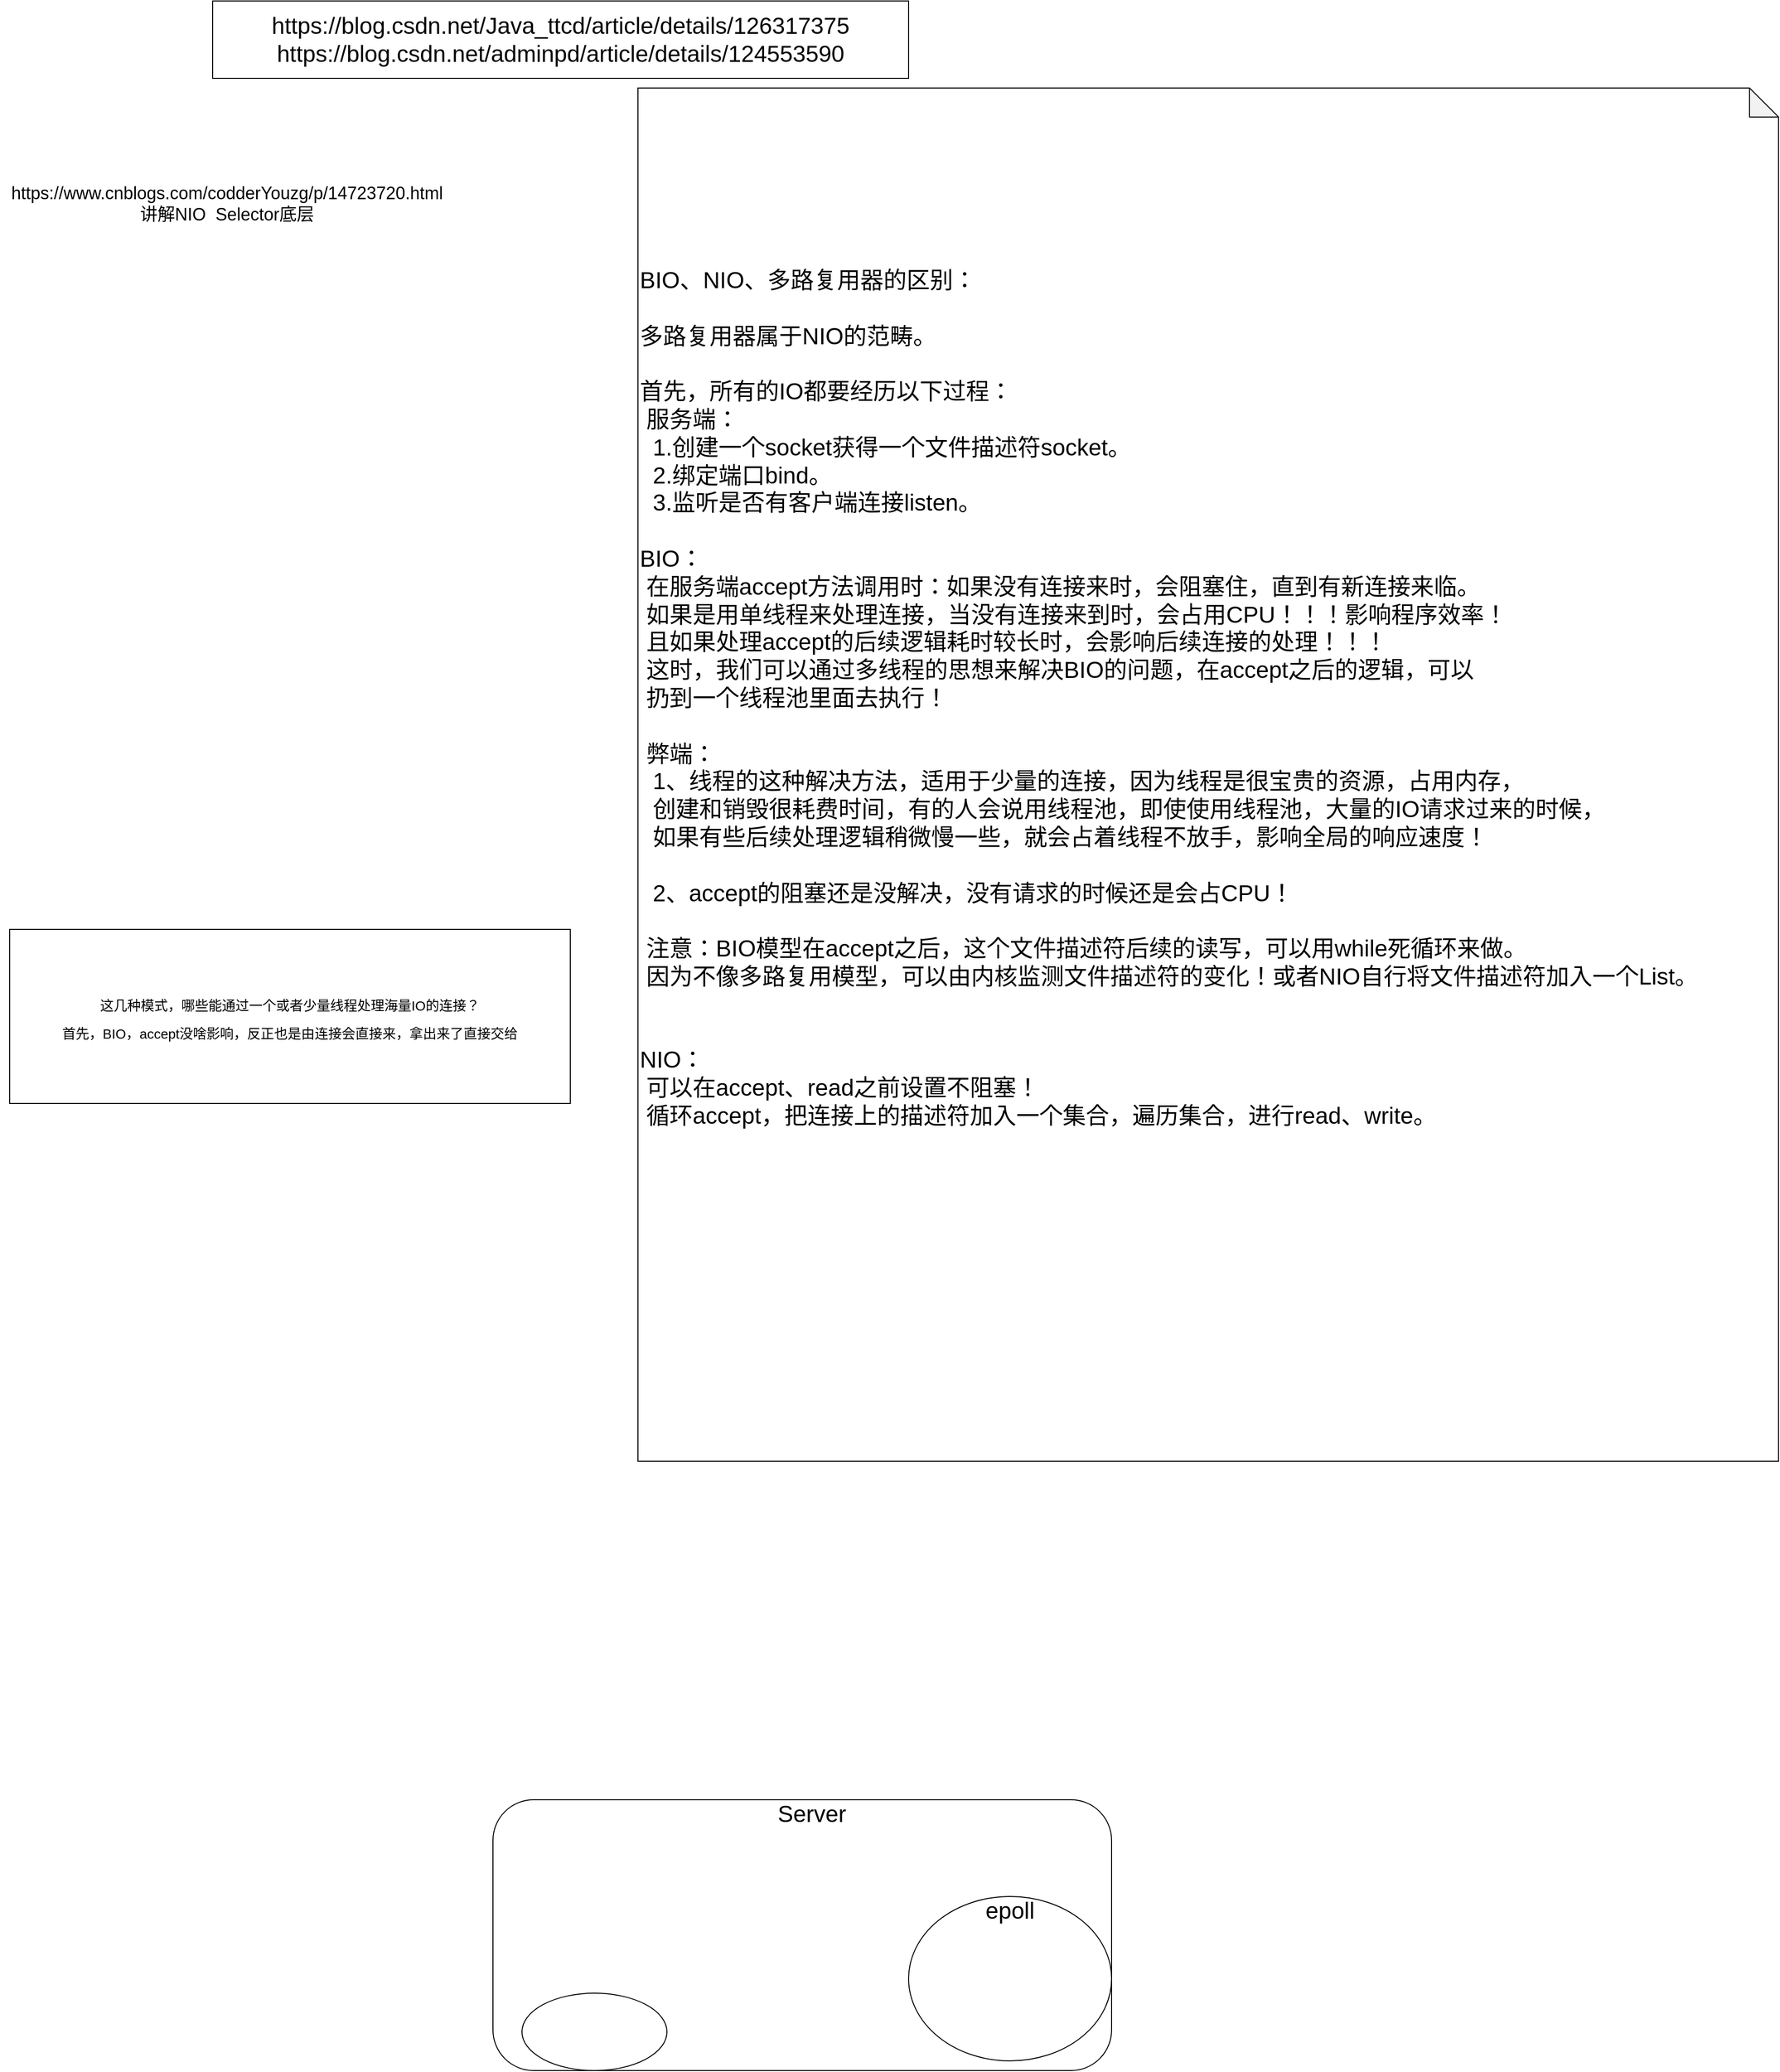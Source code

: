 <mxfile version="20.6.0" type="github">
  <diagram id="ho1o4B3E-l8eYltIAmrv" name="第 1 页">
    <mxGraphModel dx="1662" dy="706" grid="1" gridSize="10" guides="1" tooltips="1" connect="1" arrows="1" fold="1" page="1" pageScale="1" pageWidth="827" pageHeight="1169" math="0" shadow="0">
      <root>
        <mxCell id="0" />
        <mxCell id="1" parent="0" />
        <mxCell id="7geZkpw3Z43b3UevWiiN-1" value="&lt;div style=&quot;&quot;&gt;&lt;span style=&quot;font-size: 24px; background-color: initial;&quot;&gt;BIO、NIO、多路复用器的区别：&lt;/span&gt;&lt;/div&gt;&lt;div style=&quot;&quot;&gt;&lt;span style=&quot;font-size: 24px; background-color: initial;&quot;&gt;&lt;br&gt;&lt;/span&gt;&lt;/div&gt;&lt;div style=&quot;&quot;&gt;&lt;span style=&quot;font-size: 24px; background-color: initial;&quot;&gt;多路复用器属于NIO的范畴。&lt;/span&gt;&lt;/div&gt;&lt;div style=&quot;&quot;&gt;&lt;span style=&quot;font-size: 24px; background-color: initial;&quot;&gt;&lt;br&gt;&lt;/span&gt;&lt;/div&gt;&lt;div style=&quot;&quot;&gt;&lt;span style=&quot;font-size: 24px;&quot;&gt;首先，所有的IO都要经历以下过程：&lt;/span&gt;&lt;/div&gt;&lt;div style=&quot;&quot;&gt;&lt;span style=&quot;font-size: 24px;&quot;&gt;&lt;span style=&quot;white-space: pre;&quot;&gt; &lt;/span&gt;服务端：&lt;/span&gt;&lt;/div&gt;&lt;div style=&quot;&quot;&gt;&lt;span style=&quot;font-size: 24px;&quot;&gt;&lt;span style=&quot;white-space: pre;&quot;&gt; &lt;/span&gt;&lt;span style=&quot;white-space: pre;&quot;&gt; &lt;/span&gt;1.创建一个socket获得一个文件描述符socket。&lt;br&gt;&lt;/span&gt;&lt;/div&gt;&lt;div style=&quot;&quot;&gt;&lt;span style=&quot;font-size: 24px;&quot;&gt;&lt;span style=&quot;white-space: pre;&quot;&gt; &lt;/span&gt;&lt;span style=&quot;white-space: pre;&quot;&gt; &lt;/span&gt;2.绑定端口bind。&lt;br&gt;&lt;/span&gt;&lt;/div&gt;&lt;div style=&quot;&quot;&gt;&lt;span style=&quot;font-size: 24px;&quot;&gt;&lt;span style=&quot;white-space: pre;&quot;&gt; &lt;/span&gt;&lt;span style=&quot;white-space: pre;&quot;&gt; &lt;/span&gt;3.监听是否有客户端连接listen。&lt;br&gt;&lt;/span&gt;&lt;/div&gt;&lt;div style=&quot;&quot;&gt;&lt;span style=&quot;font-size: 24px;&quot;&gt;&lt;br&gt;&lt;/span&gt;&lt;/div&gt;&lt;div style=&quot;&quot;&gt;&lt;span style=&quot;font-size: 24px;&quot;&gt;BIO：&lt;/span&gt;&lt;/div&gt;&lt;div style=&quot;&quot;&gt;&lt;span style=&quot;font-size: 24px;&quot;&gt;&lt;span style=&quot;white-space: pre;&quot;&gt; &lt;/span&gt;在服务端accept方法调用时：如果没有连接来时，会阻塞住，直到有新连接来临。&lt;br&gt;&lt;/span&gt;&lt;/div&gt;&lt;div style=&quot;&quot;&gt;&lt;span style=&quot;font-size: 24px;&quot;&gt;&lt;span style=&quot;white-space: pre;&quot;&gt; &lt;/span&gt;如果是用单线程来处理连接，当没有连接来到时，会占用CPU！！！影响程序效率！&lt;br&gt;&lt;/span&gt;&lt;/div&gt;&lt;div style=&quot;&quot;&gt;&lt;span style=&quot;font-size: 24px;&quot;&gt;&lt;span style=&quot;white-space: pre;&quot;&gt; &lt;/span&gt;且如果处理accept的后续逻辑耗时较长时，会影响后续连接的处理！！！&lt;br&gt;&lt;/span&gt;&lt;/div&gt;&lt;div style=&quot;&quot;&gt;&lt;span style=&quot;font-size: 24px;&quot;&gt;&lt;span style=&quot;white-space: pre;&quot;&gt; &lt;/span&gt;这时，我们可以通过多线程的思想来解决BIO的问题，在accept之后的逻辑，可以&lt;br&gt;&lt;/span&gt;&lt;/div&gt;&lt;div style=&quot;&quot;&gt;&lt;span style=&quot;font-size: 24px;&quot;&gt;&lt;span style=&quot;white-space: pre;&quot;&gt; &lt;/span&gt;扔到一个线程池里面去执行！&lt;br&gt;&lt;/span&gt;&lt;/div&gt;&lt;div style=&quot;&quot;&gt;&lt;span style=&quot;font-size: 24px;&quot;&gt;&lt;br&gt;&lt;/span&gt;&lt;/div&gt;&lt;div style=&quot;&quot;&gt;&lt;span style=&quot;font-size: 24px;&quot;&gt;&lt;span style=&quot;white-space: pre;&quot;&gt; &lt;/span&gt;弊端：&lt;/span&gt;&lt;/div&gt;&lt;div style=&quot;&quot;&gt;&lt;span style=&quot;font-size: 24px;&quot;&gt;&lt;span style=&quot;white-space: pre;&quot;&gt; &lt;/span&gt;&lt;span style=&quot;white-space: pre;&quot;&gt; &lt;/span&gt;1、线程的这种解决方法，适用于少量的连接，因为线程是很宝贵的资源，占用内存，&lt;/span&gt;&lt;/div&gt;&lt;div style=&quot;&quot;&gt;&lt;span style=&quot;background-color: initial; font-size: 24px;&quot;&gt;&lt;span style=&quot;white-space: pre;&quot;&gt; &lt;/span&gt;&lt;span style=&quot;white-space: pre;&quot;&gt; &lt;/span&gt;创建和销毁很耗费时间，有的人会说用线程池，即使使用线程池，大量的IO请求过来的时候，&lt;/span&gt;&lt;/div&gt;&lt;div style=&quot;&quot;&gt;&lt;span style=&quot;background-color: initial; font-size: 24px;&quot;&gt;&lt;span style=&quot;white-space: pre;&quot;&gt; &lt;/span&gt;&lt;span style=&quot;white-space: pre;&quot;&gt; &lt;/span&gt;如果有些后续处理逻辑稍微慢一些，就会占着线程不放手，影响全局的响应速度！&lt;/span&gt;&lt;/div&gt;&lt;div style=&quot;&quot;&gt;&lt;span style=&quot;font-size: 24px; background-color: initial;&quot;&gt;&lt;br&gt;&lt;/span&gt;&lt;/div&gt;&lt;div style=&quot;&quot;&gt;&lt;span style=&quot;font-size: 24px; background-color: initial;&quot;&gt;&lt;span style=&quot;white-space: pre;&quot;&gt; &lt;/span&gt;&lt;span style=&quot;white-space: pre;&quot;&gt; &lt;/span&gt;2、accept的阻塞还是没解决，没有请求的时候还是会占CPU！&lt;/span&gt;&lt;/div&gt;&lt;div style=&quot;&quot;&gt;&lt;span style=&quot;font-size: 24px;&quot;&gt;&lt;br&gt;&lt;/span&gt;&lt;/div&gt;&lt;div style=&quot;&quot;&gt;&lt;span style=&quot;font-size: 24px;&quot;&gt;&lt;span style=&quot;white-space: pre;&quot;&gt; &lt;/span&gt;注意：BIO模型在accept之后，这个文件描述符后续的读写，可以用while死循环来做。&lt;br&gt;&lt;/span&gt;&lt;/div&gt;&lt;div style=&quot;&quot;&gt;&lt;span style=&quot;font-size: 24px;&quot;&gt;&lt;span style=&quot;white-space: pre;&quot;&gt; &lt;/span&gt;因为不像多路复用模型，可以由内核监测文件描述符的变化！或者NIO自行将文件描述符加入一个List。&lt;br&gt;&lt;/span&gt;&lt;/div&gt;&lt;div style=&quot;&quot;&gt;&lt;span style=&quot;font-size: 24px;&quot;&gt;&lt;br&gt;&lt;/span&gt;&lt;/div&gt;&lt;div style=&quot;&quot;&gt;&lt;span style=&quot;font-size: 24px;&quot;&gt;&lt;br&gt;&lt;/span&gt;&lt;/div&gt;&lt;div style=&quot;&quot;&gt;&lt;span style=&quot;font-size: 24px;&quot;&gt;NIO：&lt;/span&gt;&lt;/div&gt;&lt;div style=&quot;&quot;&gt;&lt;span style=&quot;font-size: 24px;&quot;&gt;&lt;span style=&quot;white-space: pre;&quot;&gt; &lt;/span&gt;可以在accept、read之前设置不阻塞！&lt;br&gt;&lt;/span&gt;&lt;/div&gt;&lt;div style=&quot;&quot;&gt;&lt;span style=&quot;font-size: 24px;&quot;&gt;&lt;span style=&quot;white-space: pre;&quot;&gt; &lt;/span&gt;循环accept，把连接上的描述符加入一个集合，遍历集合，进行read、write。&lt;br&gt;&lt;/span&gt;&lt;/div&gt;&lt;div style=&quot;&quot;&gt;&lt;span style=&quot;font-size: 24px;&quot;&gt;&lt;br&gt;&lt;/span&gt;&lt;/div&gt;&lt;div style=&quot;&quot;&gt;&lt;span style=&quot;font-size: 24px;&quot;&gt;&lt;span style=&quot;white-space: pre;&quot;&gt; &lt;/span&gt;&lt;br&gt;&lt;/span&gt;&lt;/div&gt;&lt;div style=&quot;&quot;&gt;&lt;span style=&quot;font-size: 24px;&quot;&gt;&lt;br&gt;&lt;/span&gt;&lt;/div&gt;&lt;div style=&quot;&quot;&gt;&lt;span style=&quot;font-size: 24px;&quot;&gt;&lt;span style=&quot;white-space: pre;&quot;&gt; &lt;/span&gt;&lt;br&gt;&lt;/span&gt;&lt;/div&gt;&lt;div style=&quot;&quot;&gt;&lt;span style=&quot;font-size: 24px;&quot;&gt;&lt;br&gt;&lt;/span&gt;&lt;/div&gt;&lt;div style=&quot;&quot;&gt;&lt;span style=&quot;white-space: pre;&quot;&gt; &lt;/span&gt;&lt;span style=&quot;white-space: pre;&quot;&gt; &lt;/span&gt;&lt;br&gt;&lt;/div&gt;" style="shape=note;whiteSpace=wrap;html=1;backgroundOutline=1;darkOpacity=0.05;align=left;" parent="1" vertex="1">
          <mxGeometry x="700" y="120" width="1180" height="1420" as="geometry" />
        </mxCell>
        <mxCell id="7geZkpw3Z43b3UevWiiN-2" value="https://blog.csdn.net/Java_ttcd/article/details/126317375&lt;br&gt;https://blog.csdn.net/adminpd/article/details/124553590" style="rounded=0;whiteSpace=wrap;html=1;fontSize=24;" parent="1" vertex="1">
          <mxGeometry x="260" y="30" width="720" height="80" as="geometry" />
        </mxCell>
        <mxCell id="7geZkpw3Z43b3UevWiiN-3" value="&lt;font style=&quot;font-size: 14px;&quot;&gt;这几种模式，哪些能通过一个或者少量线程处理海量IO的连接？&lt;br&gt;首先，BIO，accept没啥影响，反正也是由连接会直接来，拿出来了直接交给&lt;br&gt;&lt;/font&gt;" style="rounded=0;whiteSpace=wrap;html=1;fontSize=24;" parent="1" vertex="1">
          <mxGeometry x="50" y="990" width="580" height="180" as="geometry" />
        </mxCell>
        <mxCell id="La09_VNI6gY7_joqpI0x-1" value="&lt;font style=&quot;font-size: 18px;&quot;&gt;https://www.cnblogs.com/codderYouzg/p/14723720.html&lt;br&gt;讲解NIO&amp;nbsp; Selector底层&lt;br&gt;&lt;/font&gt;" style="text;html=1;strokeColor=none;fillColor=none;align=center;verticalAlign=middle;whiteSpace=wrap;rounded=0;" parent="1" vertex="1">
          <mxGeometry x="40" y="180" width="470" height="120" as="geometry" />
        </mxCell>
        <mxCell id="w--zyUQJSbkvS63GyZV3-1" value="" style="rounded=1;whiteSpace=wrap;html=1;" vertex="1" parent="1">
          <mxGeometry x="550" y="1890" width="640" height="280" as="geometry" />
        </mxCell>
        <mxCell id="w--zyUQJSbkvS63GyZV3-2" value="&lt;font style=&quot;font-size: 24px;&quot;&gt;Server&lt;/font&gt;" style="text;html=1;strokeColor=none;fillColor=none;align=center;verticalAlign=middle;whiteSpace=wrap;rounded=0;" vertex="1" parent="1">
          <mxGeometry x="850" y="1890" width="60" height="30" as="geometry" />
        </mxCell>
        <mxCell id="w--zyUQJSbkvS63GyZV3-3" value="" style="ellipse;whiteSpace=wrap;html=1;fontSize=24;" vertex="1" parent="1">
          <mxGeometry x="580" y="2090" width="150" height="80" as="geometry" />
        </mxCell>
        <mxCell id="w--zyUQJSbkvS63GyZV3-4" value="" style="ellipse;whiteSpace=wrap;html=1;fontSize=24;" vertex="1" parent="1">
          <mxGeometry x="980" y="1990" width="210" height="170" as="geometry" />
        </mxCell>
        <mxCell id="w--zyUQJSbkvS63GyZV3-5" value="epoll" style="text;html=1;strokeColor=none;fillColor=none;align=center;verticalAlign=middle;whiteSpace=wrap;rounded=0;fontSize=24;" vertex="1" parent="1">
          <mxGeometry x="1055" y="1990" width="60" height="30" as="geometry" />
        </mxCell>
      </root>
    </mxGraphModel>
  </diagram>
</mxfile>

